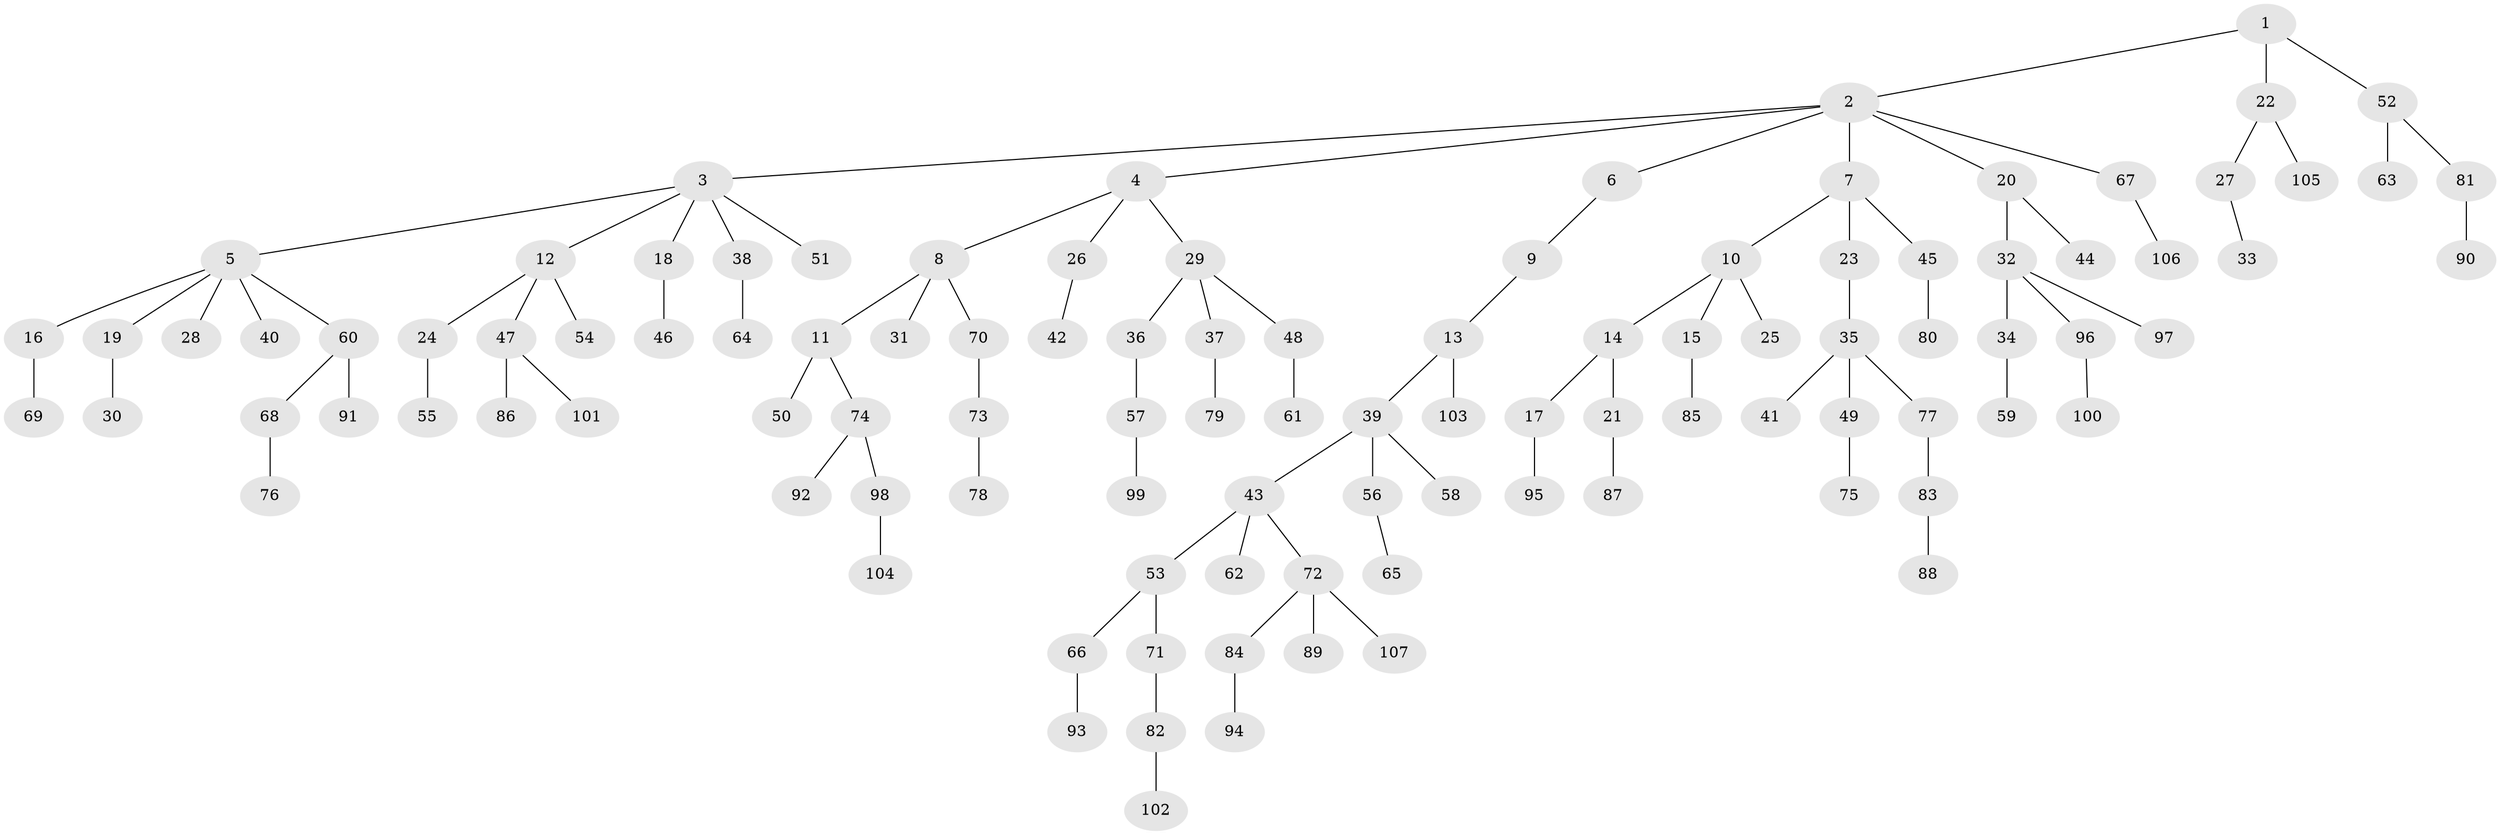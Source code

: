 // coarse degree distribution, {4: 0.07246376811594203, 8: 0.014492753623188406, 10: 0.014492753623188406, 6: 0.028985507246376812, 2: 0.17391304347826086, 3: 0.07246376811594203, 1: 0.6086956521739131, 5: 0.014492753623188406}
// Generated by graph-tools (version 1.1) at 2025/42/03/06/25 10:42:05]
// undirected, 107 vertices, 106 edges
graph export_dot {
graph [start="1"]
  node [color=gray90,style=filled];
  1;
  2;
  3;
  4;
  5;
  6;
  7;
  8;
  9;
  10;
  11;
  12;
  13;
  14;
  15;
  16;
  17;
  18;
  19;
  20;
  21;
  22;
  23;
  24;
  25;
  26;
  27;
  28;
  29;
  30;
  31;
  32;
  33;
  34;
  35;
  36;
  37;
  38;
  39;
  40;
  41;
  42;
  43;
  44;
  45;
  46;
  47;
  48;
  49;
  50;
  51;
  52;
  53;
  54;
  55;
  56;
  57;
  58;
  59;
  60;
  61;
  62;
  63;
  64;
  65;
  66;
  67;
  68;
  69;
  70;
  71;
  72;
  73;
  74;
  75;
  76;
  77;
  78;
  79;
  80;
  81;
  82;
  83;
  84;
  85;
  86;
  87;
  88;
  89;
  90;
  91;
  92;
  93;
  94;
  95;
  96;
  97;
  98;
  99;
  100;
  101;
  102;
  103;
  104;
  105;
  106;
  107;
  1 -- 2;
  1 -- 22;
  1 -- 52;
  2 -- 3;
  2 -- 4;
  2 -- 6;
  2 -- 7;
  2 -- 20;
  2 -- 67;
  3 -- 5;
  3 -- 12;
  3 -- 18;
  3 -- 38;
  3 -- 51;
  4 -- 8;
  4 -- 26;
  4 -- 29;
  5 -- 16;
  5 -- 19;
  5 -- 28;
  5 -- 40;
  5 -- 60;
  6 -- 9;
  7 -- 10;
  7 -- 23;
  7 -- 45;
  8 -- 11;
  8 -- 31;
  8 -- 70;
  9 -- 13;
  10 -- 14;
  10 -- 15;
  10 -- 25;
  11 -- 50;
  11 -- 74;
  12 -- 24;
  12 -- 47;
  12 -- 54;
  13 -- 39;
  13 -- 103;
  14 -- 17;
  14 -- 21;
  15 -- 85;
  16 -- 69;
  17 -- 95;
  18 -- 46;
  19 -- 30;
  20 -- 32;
  20 -- 44;
  21 -- 87;
  22 -- 27;
  22 -- 105;
  23 -- 35;
  24 -- 55;
  26 -- 42;
  27 -- 33;
  29 -- 36;
  29 -- 37;
  29 -- 48;
  32 -- 34;
  32 -- 96;
  32 -- 97;
  34 -- 59;
  35 -- 41;
  35 -- 49;
  35 -- 77;
  36 -- 57;
  37 -- 79;
  38 -- 64;
  39 -- 43;
  39 -- 56;
  39 -- 58;
  43 -- 53;
  43 -- 62;
  43 -- 72;
  45 -- 80;
  47 -- 86;
  47 -- 101;
  48 -- 61;
  49 -- 75;
  52 -- 63;
  52 -- 81;
  53 -- 66;
  53 -- 71;
  56 -- 65;
  57 -- 99;
  60 -- 68;
  60 -- 91;
  66 -- 93;
  67 -- 106;
  68 -- 76;
  70 -- 73;
  71 -- 82;
  72 -- 84;
  72 -- 89;
  72 -- 107;
  73 -- 78;
  74 -- 92;
  74 -- 98;
  77 -- 83;
  81 -- 90;
  82 -- 102;
  83 -- 88;
  84 -- 94;
  96 -- 100;
  98 -- 104;
}
